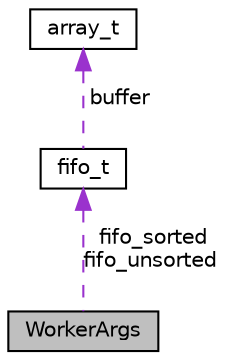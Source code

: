 digraph "WorkerArgs"
{
 // LATEX_PDF_SIZE
  edge [fontname="Helvetica",fontsize="10",labelfontname="Helvetica",labelfontsize="10"];
  node [fontname="Helvetica",fontsize="10",shape=record];
  Node1 [label="WorkerArgs",height=0.2,width=0.4,color="black", fillcolor="grey75", style="filled", fontcolor="black",tooltip="A struct containing the arguments for worker threads."];
  Node2 -> Node1 [dir="back",color="darkorchid3",fontsize="10",style="dashed",label=" fifo_sorted\nfifo_unsorted" ,fontname="Helvetica"];
  Node2 [label="fifo_t",height=0.2,width=0.4,color="black", fillcolor="white", style="filled",URL="$structfifo__t.html",tooltip="FIFO buffer structure."];
  Node3 -> Node2 [dir="back",color="darkorchid3",fontsize="10",style="dashed",label=" buffer" ,fontname="Helvetica"];
  Node3 [label="array_t",height=0.2,width=0.4,color="black", fillcolor="white", style="filled",URL="$structarray__t.html",tooltip="Array structure for FIFO buffer."];
}
